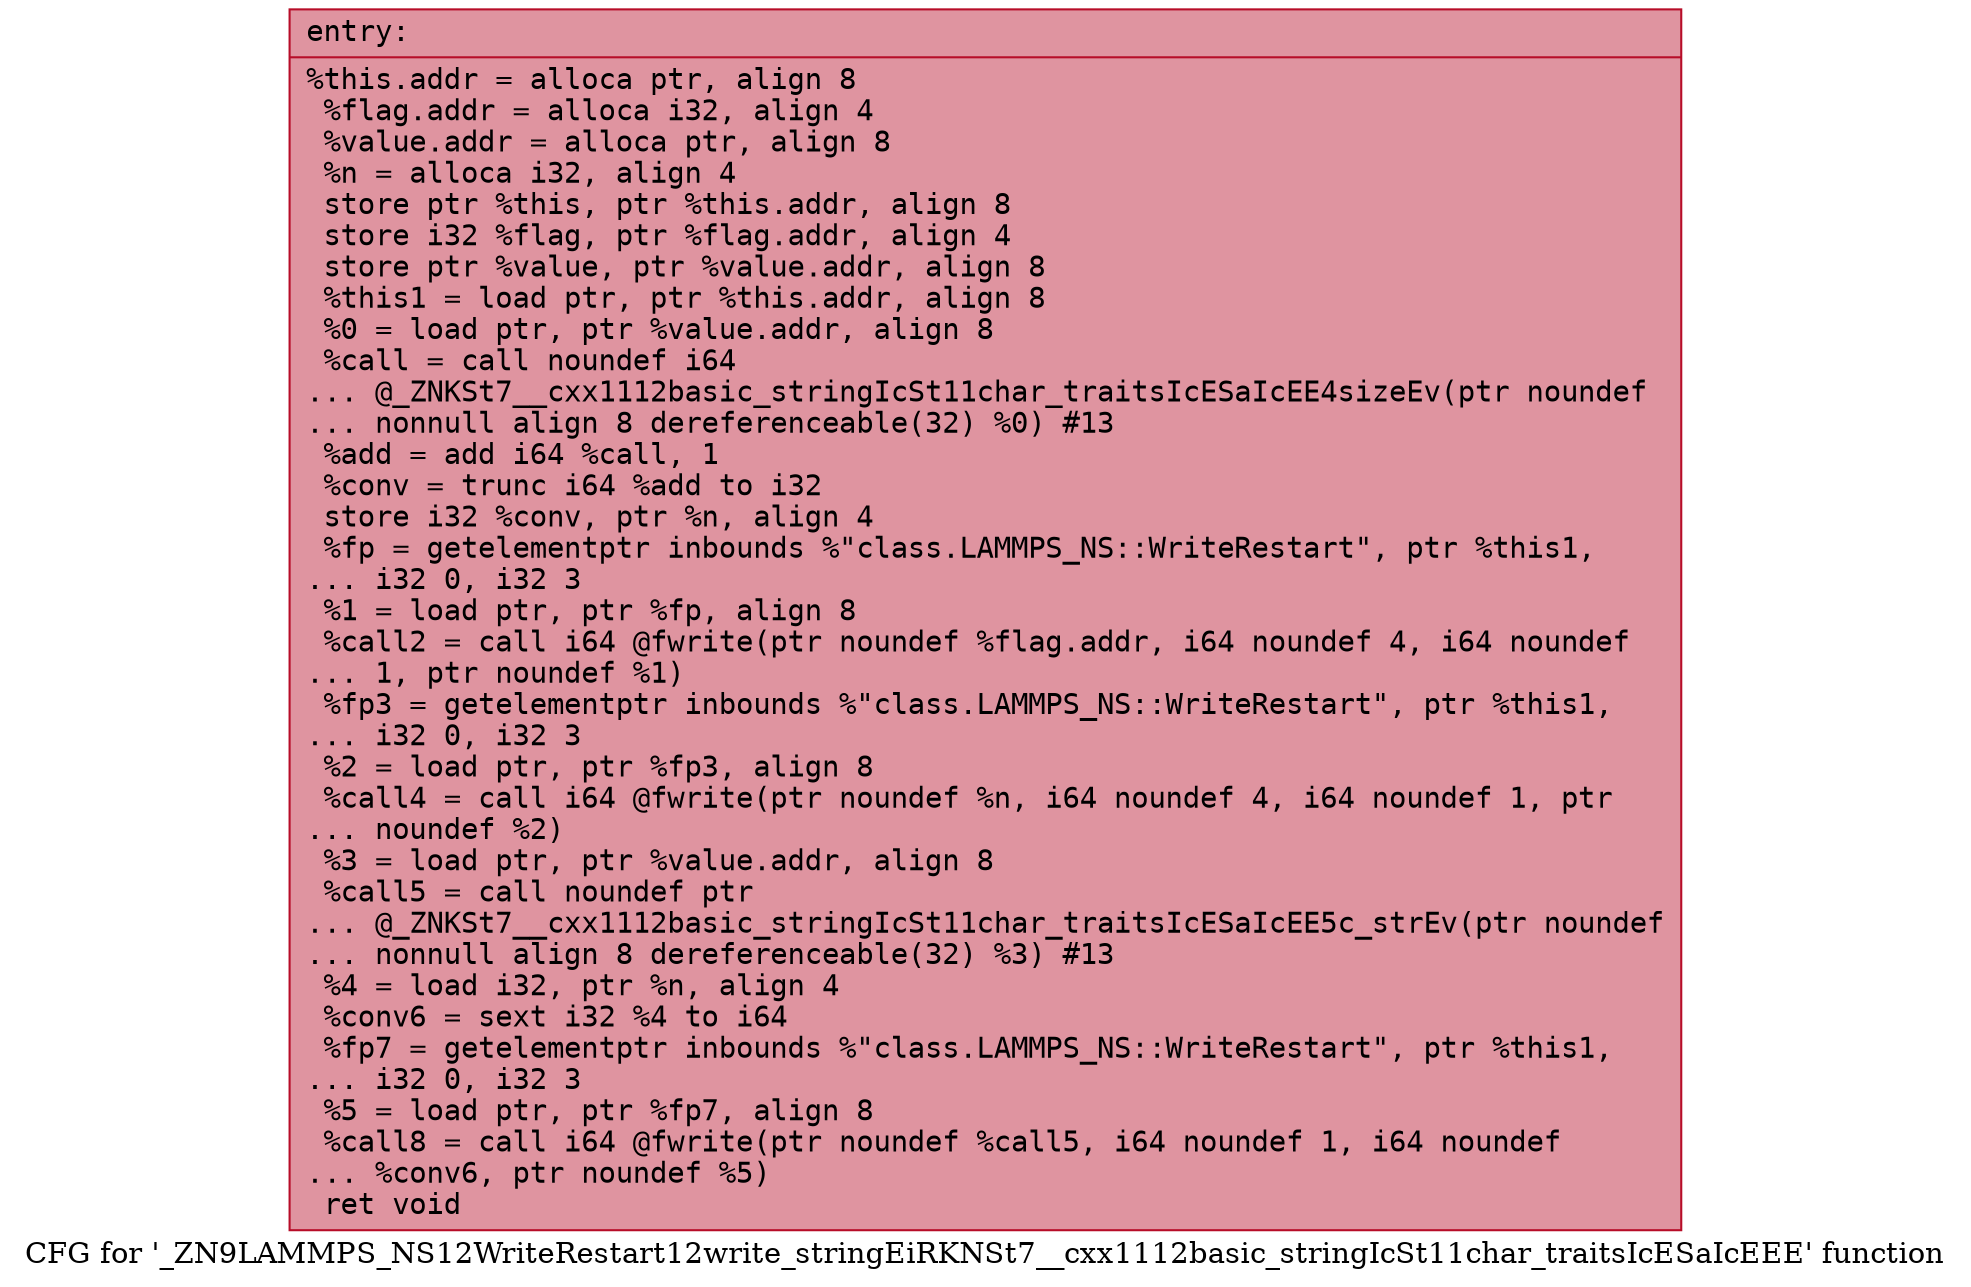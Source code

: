 digraph "CFG for '_ZN9LAMMPS_NS12WriteRestart12write_stringEiRKNSt7__cxx1112basic_stringIcSt11char_traitsIcESaIcEEE' function" {
	label="CFG for '_ZN9LAMMPS_NS12WriteRestart12write_stringEiRKNSt7__cxx1112basic_stringIcSt11char_traitsIcESaIcEEE' function";

	Node0x557ad5ccc3d0 [shape=record,color="#b70d28ff", style=filled, fillcolor="#b70d2870" fontname="Courier",label="{entry:\l|  %this.addr = alloca ptr, align 8\l  %flag.addr = alloca i32, align 4\l  %value.addr = alloca ptr, align 8\l  %n = alloca i32, align 4\l  store ptr %this, ptr %this.addr, align 8\l  store i32 %flag, ptr %flag.addr, align 4\l  store ptr %value, ptr %value.addr, align 8\l  %this1 = load ptr, ptr %this.addr, align 8\l  %0 = load ptr, ptr %value.addr, align 8\l  %call = call noundef i64\l... @_ZNKSt7__cxx1112basic_stringIcSt11char_traitsIcESaIcEE4sizeEv(ptr noundef\l... nonnull align 8 dereferenceable(32) %0) #13\l  %add = add i64 %call, 1\l  %conv = trunc i64 %add to i32\l  store i32 %conv, ptr %n, align 4\l  %fp = getelementptr inbounds %\"class.LAMMPS_NS::WriteRestart\", ptr %this1,\l... i32 0, i32 3\l  %1 = load ptr, ptr %fp, align 8\l  %call2 = call i64 @fwrite(ptr noundef %flag.addr, i64 noundef 4, i64 noundef\l... 1, ptr noundef %1)\l  %fp3 = getelementptr inbounds %\"class.LAMMPS_NS::WriteRestart\", ptr %this1,\l... i32 0, i32 3\l  %2 = load ptr, ptr %fp3, align 8\l  %call4 = call i64 @fwrite(ptr noundef %n, i64 noundef 4, i64 noundef 1, ptr\l... noundef %2)\l  %3 = load ptr, ptr %value.addr, align 8\l  %call5 = call noundef ptr\l... @_ZNKSt7__cxx1112basic_stringIcSt11char_traitsIcESaIcEE5c_strEv(ptr noundef\l... nonnull align 8 dereferenceable(32) %3) #13\l  %4 = load i32, ptr %n, align 4\l  %conv6 = sext i32 %4 to i64\l  %fp7 = getelementptr inbounds %\"class.LAMMPS_NS::WriteRestart\", ptr %this1,\l... i32 0, i32 3\l  %5 = load ptr, ptr %fp7, align 8\l  %call8 = call i64 @fwrite(ptr noundef %call5, i64 noundef 1, i64 noundef\l... %conv6, ptr noundef %5)\l  ret void\l}"];
}
